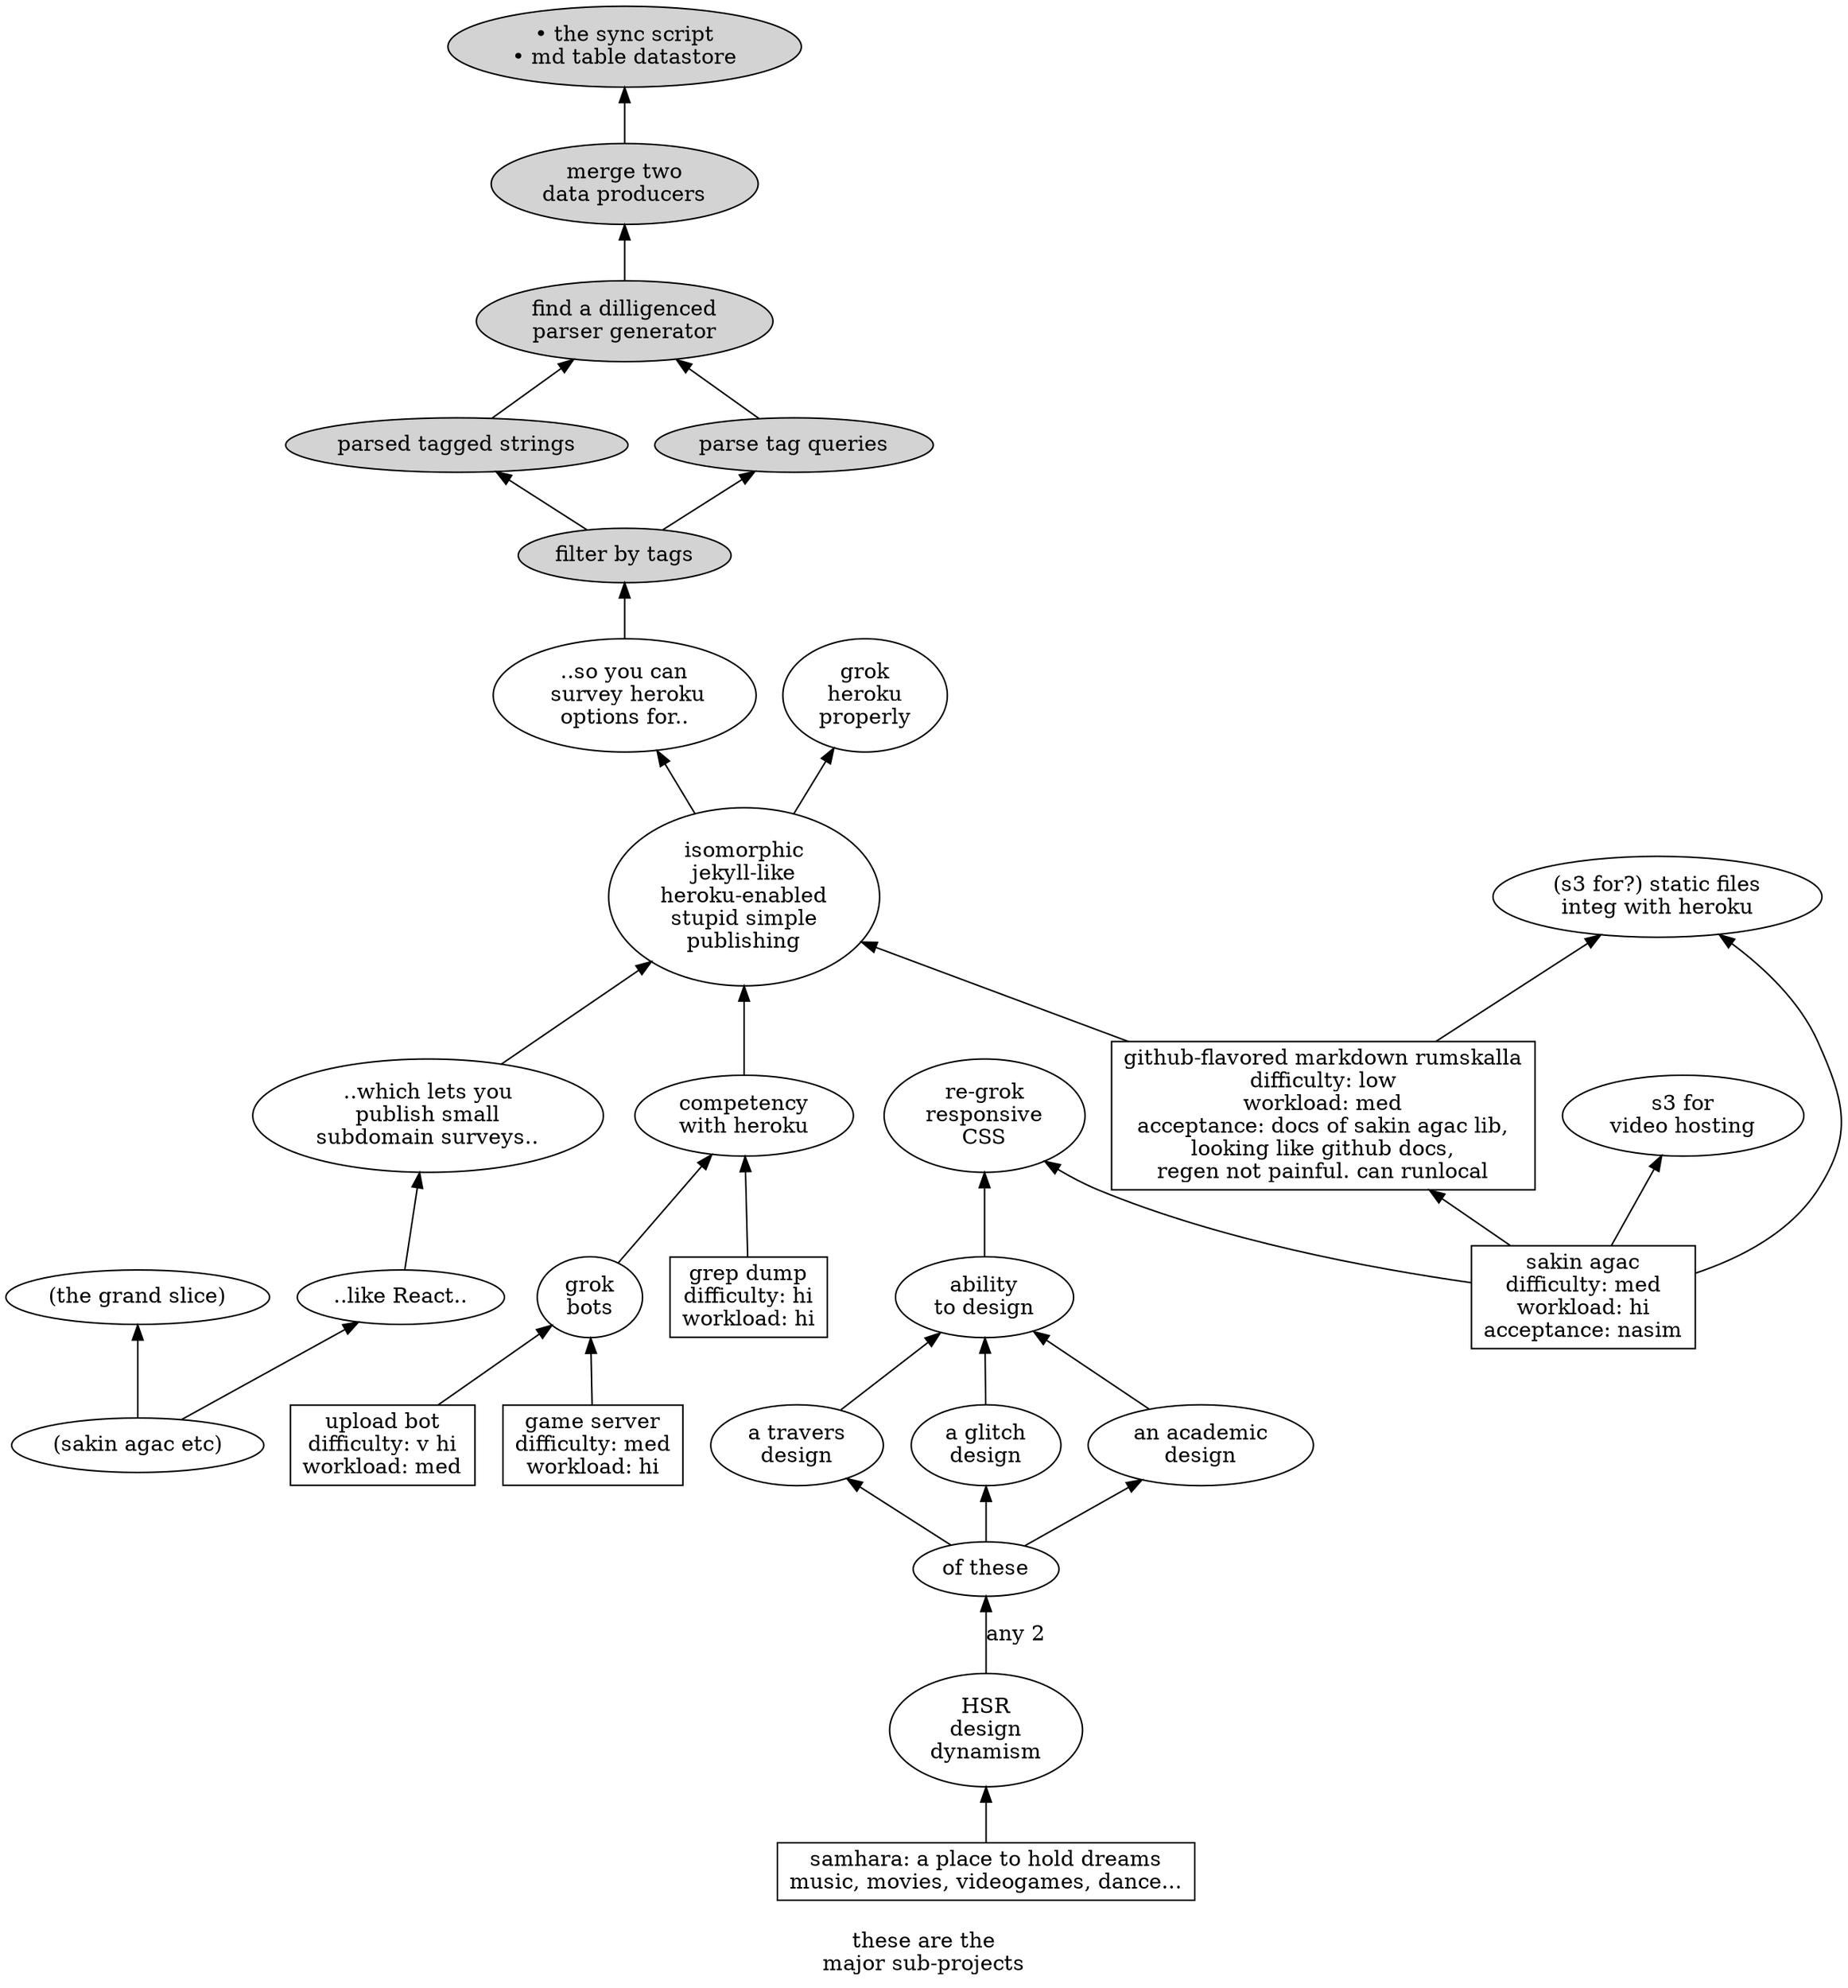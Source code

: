 digraph g {

/* waypoints and smaller projects (alphabetical) */

thing100[label="• the sync script\n• md table datastore" style=filled]
thing106[label="merge two\ndata producers" style=filled]
thing110[label="find a dilligenced\nparser generator" style=filled]
thing122[label="parsed tagged strings" style=filled]
thing126[label="parse tag queries" style=filled]
thing128[label="filter by tags" style=filled]
thing150[label="..so you can\n survey heroku\noptions for.."]
thing175[label="grok\nheroku\nproperly"]

thing200[label=
"isomorphic
jekyll-like
heroku-enabled
stupid simple
publishing"
]

thing250[label="..which lets you\npublish small\nsubdomain surveys.."]
thing275[label="..like React.."]
thing277[label="(the grand slice)"]
thing282[label="(sakin agac etc)"]
thing290[label="(s3 for?) static files\ninteg with heroku"]
thing300[label="competency\nwith heroku"]
thing350[label="s3 for\nvideo hosting"]
thing400[label="grok\nbots"]

thing525[label="re-grok\nresponsive\nCSS"]
thing530[label="ability\nto design"]
thing550[label="HSR\ndesign\ndynamism"]
thing555[label="of these"]
thing560[label="an academic\ndesign"]
thing565[label="a travers\ndesign"]
thing575[label="a glitch\ndesign"]


thing600[label=
"samhara: a place to hold dreams
music, movies, videogames, dance..."
shape=rect]



/* relationships */
thing106->thing100
thing110->thing106
thing122->thing110
thing126->thing110
thing128->thing122
thing128->thing126
thing150->thing128
thing200->thing150
thing200->thing175
sakin_agac->gfm_rumskalla
gfm_rumskalla->thing200
gfm_rumskalla->thing290
sakin_agac->thing290
sakin_agac->thing350
thing300->thing200
thing250->thing200
thing275->thing250
thing282->thing275
thing282->thing277
grep_dump->thing300
thing400->thing300
game_server->thing400
upload_bot->thing400


thing530->thing525
thing550->thing555[label="any 2"]
thing560->thing530
thing555->thing560
thing565->thing530
thing555->thing565
thing575->thing530
thing555->thing575

sakin_agac->thing525


thing600->thing550


/* core projects (not alphabetical) */


game_server[label=
"game server
difficulty: med
workload: hi
"
shape=rect
]

grep_dump[label=
"grep dump
difficulty: hi
workload: hi
"
shape=rect
]

upload_bot[label=
"upload bot
difficulty: v hi
workload: med
"
shape=rect
]

gfm_rumskalla[label="github-flavored markdown rumskalla
difficulty: low
workload: med
acceptance: docs of sakin agac lib,
looking like github docs,
regen not painful. can runlocal
"
shape=rect
]

sakin_agac[label=
"sakin agac
difficulty: med
workload: hi
acceptance: nasim
"
shape=rect
]


rankdir=BT

label="
these are the
major sub-projects
"
}
/*
#historyA.1: big spike
#born.
*/
